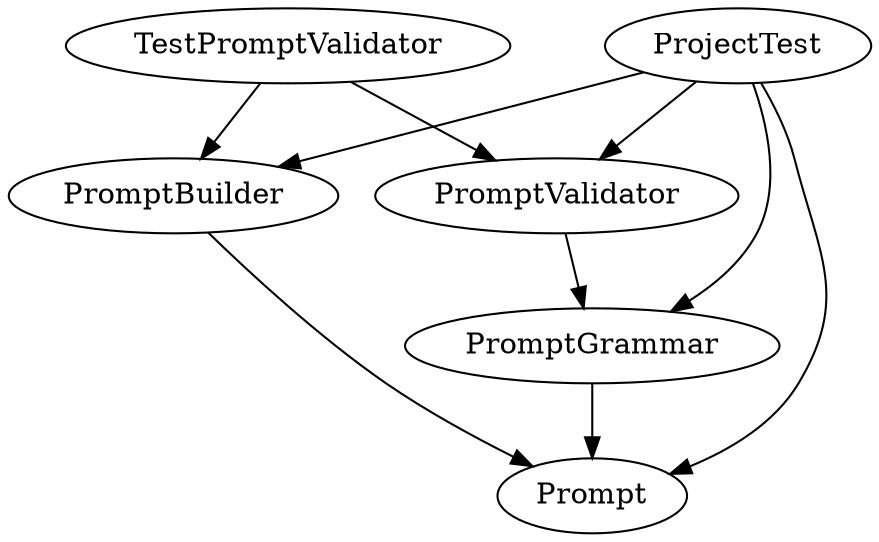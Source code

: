 digraph G {
	PromptGrammar -> Prompt;
	PromptBuilder -> Prompt;
	PromptValidator -> PromptGrammar;
	TestPromptValidator -> PromptBuilder;
	TestPromptValidator -> PromptValidator;
	ProjectTest -> PromptGrammar;
	ProjectTest -> PromptBuilder;
	ProjectTest -> PromptValidator;
	ProjectTest -> Prompt;
}
